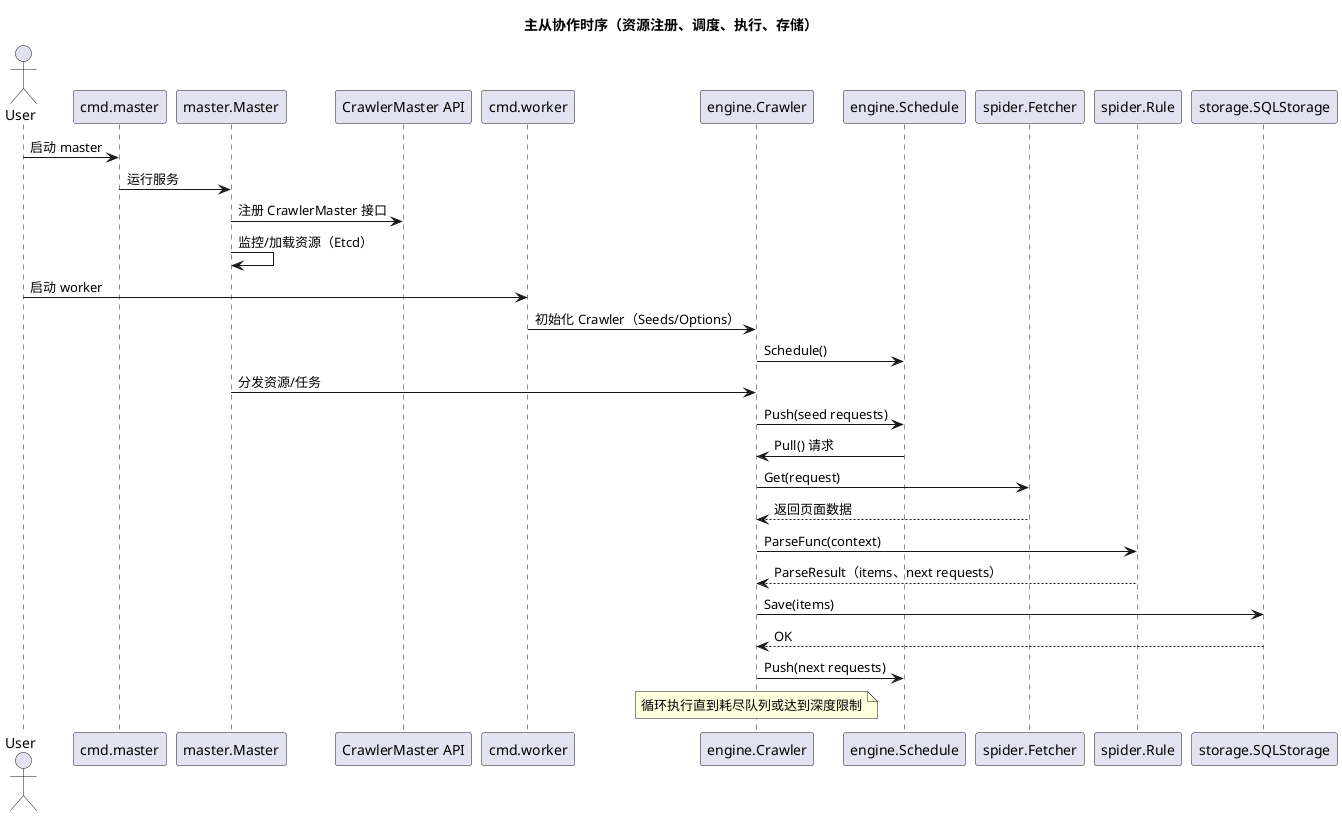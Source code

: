 @startuml
title 主从协作时序（资源注册、调度、执行、存储）

actor User
participant "cmd.master" as cliMaster
participant "master.Master" as masterSvc
participant "CrawlerMaster API" as api
participant "cmd.worker" as cliWorker
participant "engine.Crawler" as crawler
participant "engine.Schedule" as schedule
participant "spider.Fetcher" as fetcher
participant "spider.Rule" as rule
participant "storage.SQLStorage" as storage

User -> cliMaster: 启动 master
cliMaster -> masterSvc: 运行服务
masterSvc -> api: 注册 CrawlerMaster 接口
masterSvc -> masterSvc: 监控/加载资源（Etcd）

User -> cliWorker: 启动 worker
cliWorker -> crawler: 初始化 Crawler（Seeds/Options）
crawler -> schedule: Schedule()

masterSvc -> crawler: 分发资源/任务
crawler -> schedule: Push(seed requests)
schedule -> crawler: Pull() 请求

crawler -> fetcher: Get(request)
fetcher --> crawler: 返回页面数据
crawler -> rule: ParseFunc(context)
rule --> crawler: ParseResult（items、next requests）

crawler -> storage: Save(items)
storage --> crawler: OK
crawler -> schedule: Push(next requests)

note over crawler
循环执行直到耗尽队列或达到深度限制
end note

@enduml